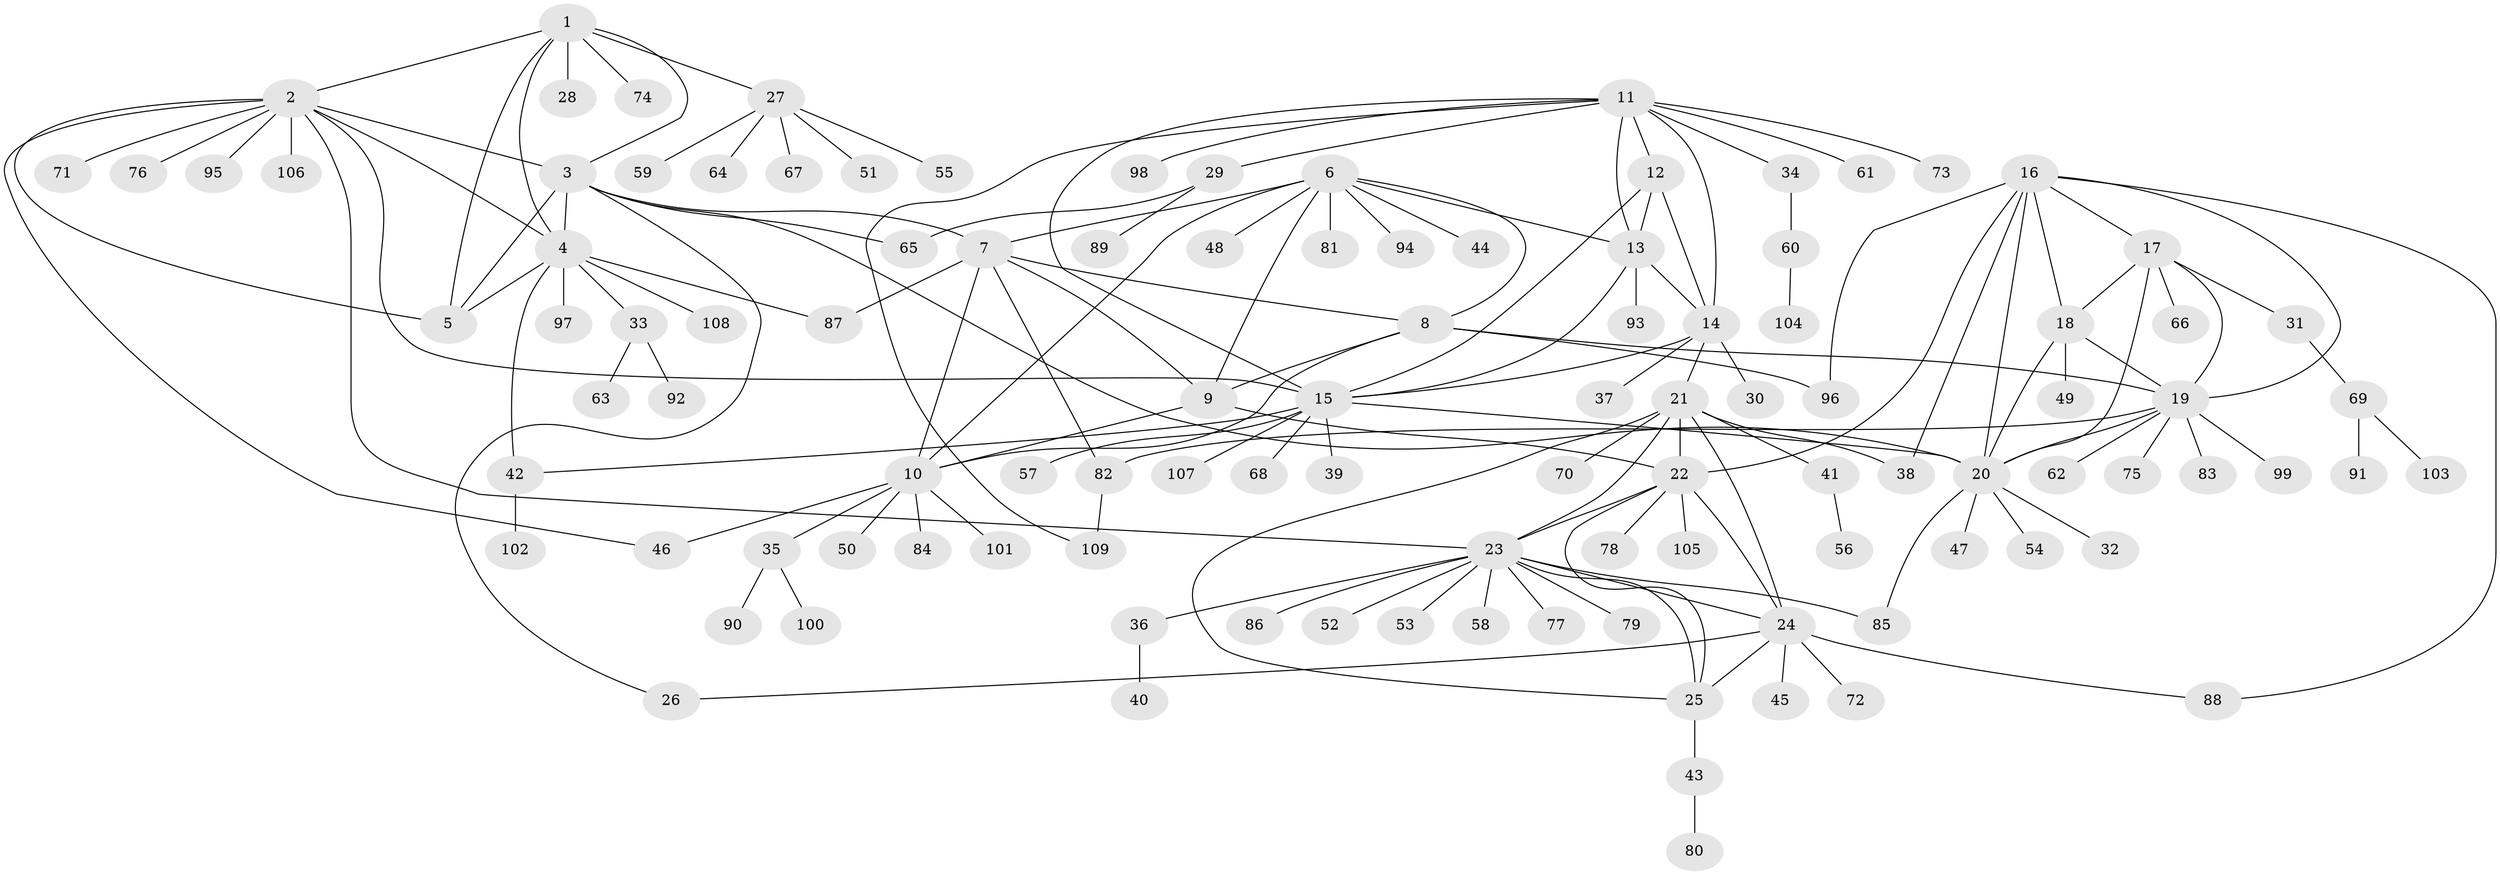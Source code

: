 // Generated by graph-tools (version 1.1) at 2025/15/03/09/25 04:15:54]
// undirected, 109 vertices, 155 edges
graph export_dot {
graph [start="1"]
  node [color=gray90,style=filled];
  1;
  2;
  3;
  4;
  5;
  6;
  7;
  8;
  9;
  10;
  11;
  12;
  13;
  14;
  15;
  16;
  17;
  18;
  19;
  20;
  21;
  22;
  23;
  24;
  25;
  26;
  27;
  28;
  29;
  30;
  31;
  32;
  33;
  34;
  35;
  36;
  37;
  38;
  39;
  40;
  41;
  42;
  43;
  44;
  45;
  46;
  47;
  48;
  49;
  50;
  51;
  52;
  53;
  54;
  55;
  56;
  57;
  58;
  59;
  60;
  61;
  62;
  63;
  64;
  65;
  66;
  67;
  68;
  69;
  70;
  71;
  72;
  73;
  74;
  75;
  76;
  77;
  78;
  79;
  80;
  81;
  82;
  83;
  84;
  85;
  86;
  87;
  88;
  89;
  90;
  91;
  92;
  93;
  94;
  95;
  96;
  97;
  98;
  99;
  100;
  101;
  102;
  103;
  104;
  105;
  106;
  107;
  108;
  109;
  1 -- 2;
  1 -- 3;
  1 -- 4;
  1 -- 5;
  1 -- 27;
  1 -- 28;
  1 -- 74;
  2 -- 3;
  2 -- 4;
  2 -- 5;
  2 -- 15;
  2 -- 23;
  2 -- 46;
  2 -- 71;
  2 -- 76;
  2 -- 95;
  2 -- 106;
  3 -- 4;
  3 -- 5;
  3 -- 7;
  3 -- 20;
  3 -- 26;
  3 -- 65;
  4 -- 5;
  4 -- 33;
  4 -- 42;
  4 -- 87;
  4 -- 97;
  4 -- 108;
  6 -- 7;
  6 -- 8;
  6 -- 9;
  6 -- 10;
  6 -- 13;
  6 -- 44;
  6 -- 48;
  6 -- 81;
  6 -- 94;
  7 -- 8;
  7 -- 9;
  7 -- 10;
  7 -- 82;
  7 -- 87;
  8 -- 9;
  8 -- 10;
  8 -- 19;
  8 -- 96;
  9 -- 10;
  9 -- 22;
  10 -- 35;
  10 -- 46;
  10 -- 50;
  10 -- 84;
  10 -- 101;
  11 -- 12;
  11 -- 13;
  11 -- 14;
  11 -- 15;
  11 -- 29;
  11 -- 34;
  11 -- 61;
  11 -- 73;
  11 -- 98;
  11 -- 109;
  12 -- 13;
  12 -- 14;
  12 -- 15;
  13 -- 14;
  13 -- 15;
  13 -- 93;
  14 -- 15;
  14 -- 21;
  14 -- 30;
  14 -- 37;
  15 -- 20;
  15 -- 39;
  15 -- 42;
  15 -- 57;
  15 -- 68;
  15 -- 107;
  16 -- 17;
  16 -- 18;
  16 -- 19;
  16 -- 20;
  16 -- 22;
  16 -- 38;
  16 -- 88;
  16 -- 96;
  17 -- 18;
  17 -- 19;
  17 -- 20;
  17 -- 31;
  17 -- 66;
  18 -- 19;
  18 -- 20;
  18 -- 49;
  19 -- 20;
  19 -- 62;
  19 -- 75;
  19 -- 82;
  19 -- 83;
  19 -- 99;
  20 -- 32;
  20 -- 47;
  20 -- 54;
  20 -- 85;
  21 -- 22;
  21 -- 23;
  21 -- 24;
  21 -- 25;
  21 -- 38;
  21 -- 41;
  21 -- 70;
  22 -- 23;
  22 -- 24;
  22 -- 25;
  22 -- 78;
  22 -- 105;
  23 -- 24;
  23 -- 25;
  23 -- 36;
  23 -- 52;
  23 -- 53;
  23 -- 58;
  23 -- 77;
  23 -- 79;
  23 -- 85;
  23 -- 86;
  24 -- 25;
  24 -- 26;
  24 -- 45;
  24 -- 72;
  24 -- 88;
  25 -- 43;
  27 -- 51;
  27 -- 55;
  27 -- 59;
  27 -- 64;
  27 -- 67;
  29 -- 65;
  29 -- 89;
  31 -- 69;
  33 -- 63;
  33 -- 92;
  34 -- 60;
  35 -- 90;
  35 -- 100;
  36 -- 40;
  41 -- 56;
  42 -- 102;
  43 -- 80;
  60 -- 104;
  69 -- 91;
  69 -- 103;
  82 -- 109;
}
